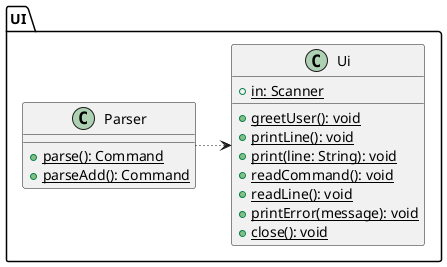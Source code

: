 @startuml
package UI {
    class Ui {
        {static}+ in: Scanner
        {static}+ greetUser(): void
        {static}+ printLine(): void
        {static}+ print(line: String): void
        {static}+ readCommand(): void
        {static}+ readLine(): void
        {static}+ printError(message): void
        {static}+ close(): void
    }
    class Parser {
        {static}+ parse(): Command
        {static}+ parseAdd(): Command
    }
    Parser -[dotted]> Ui
}
@enduml